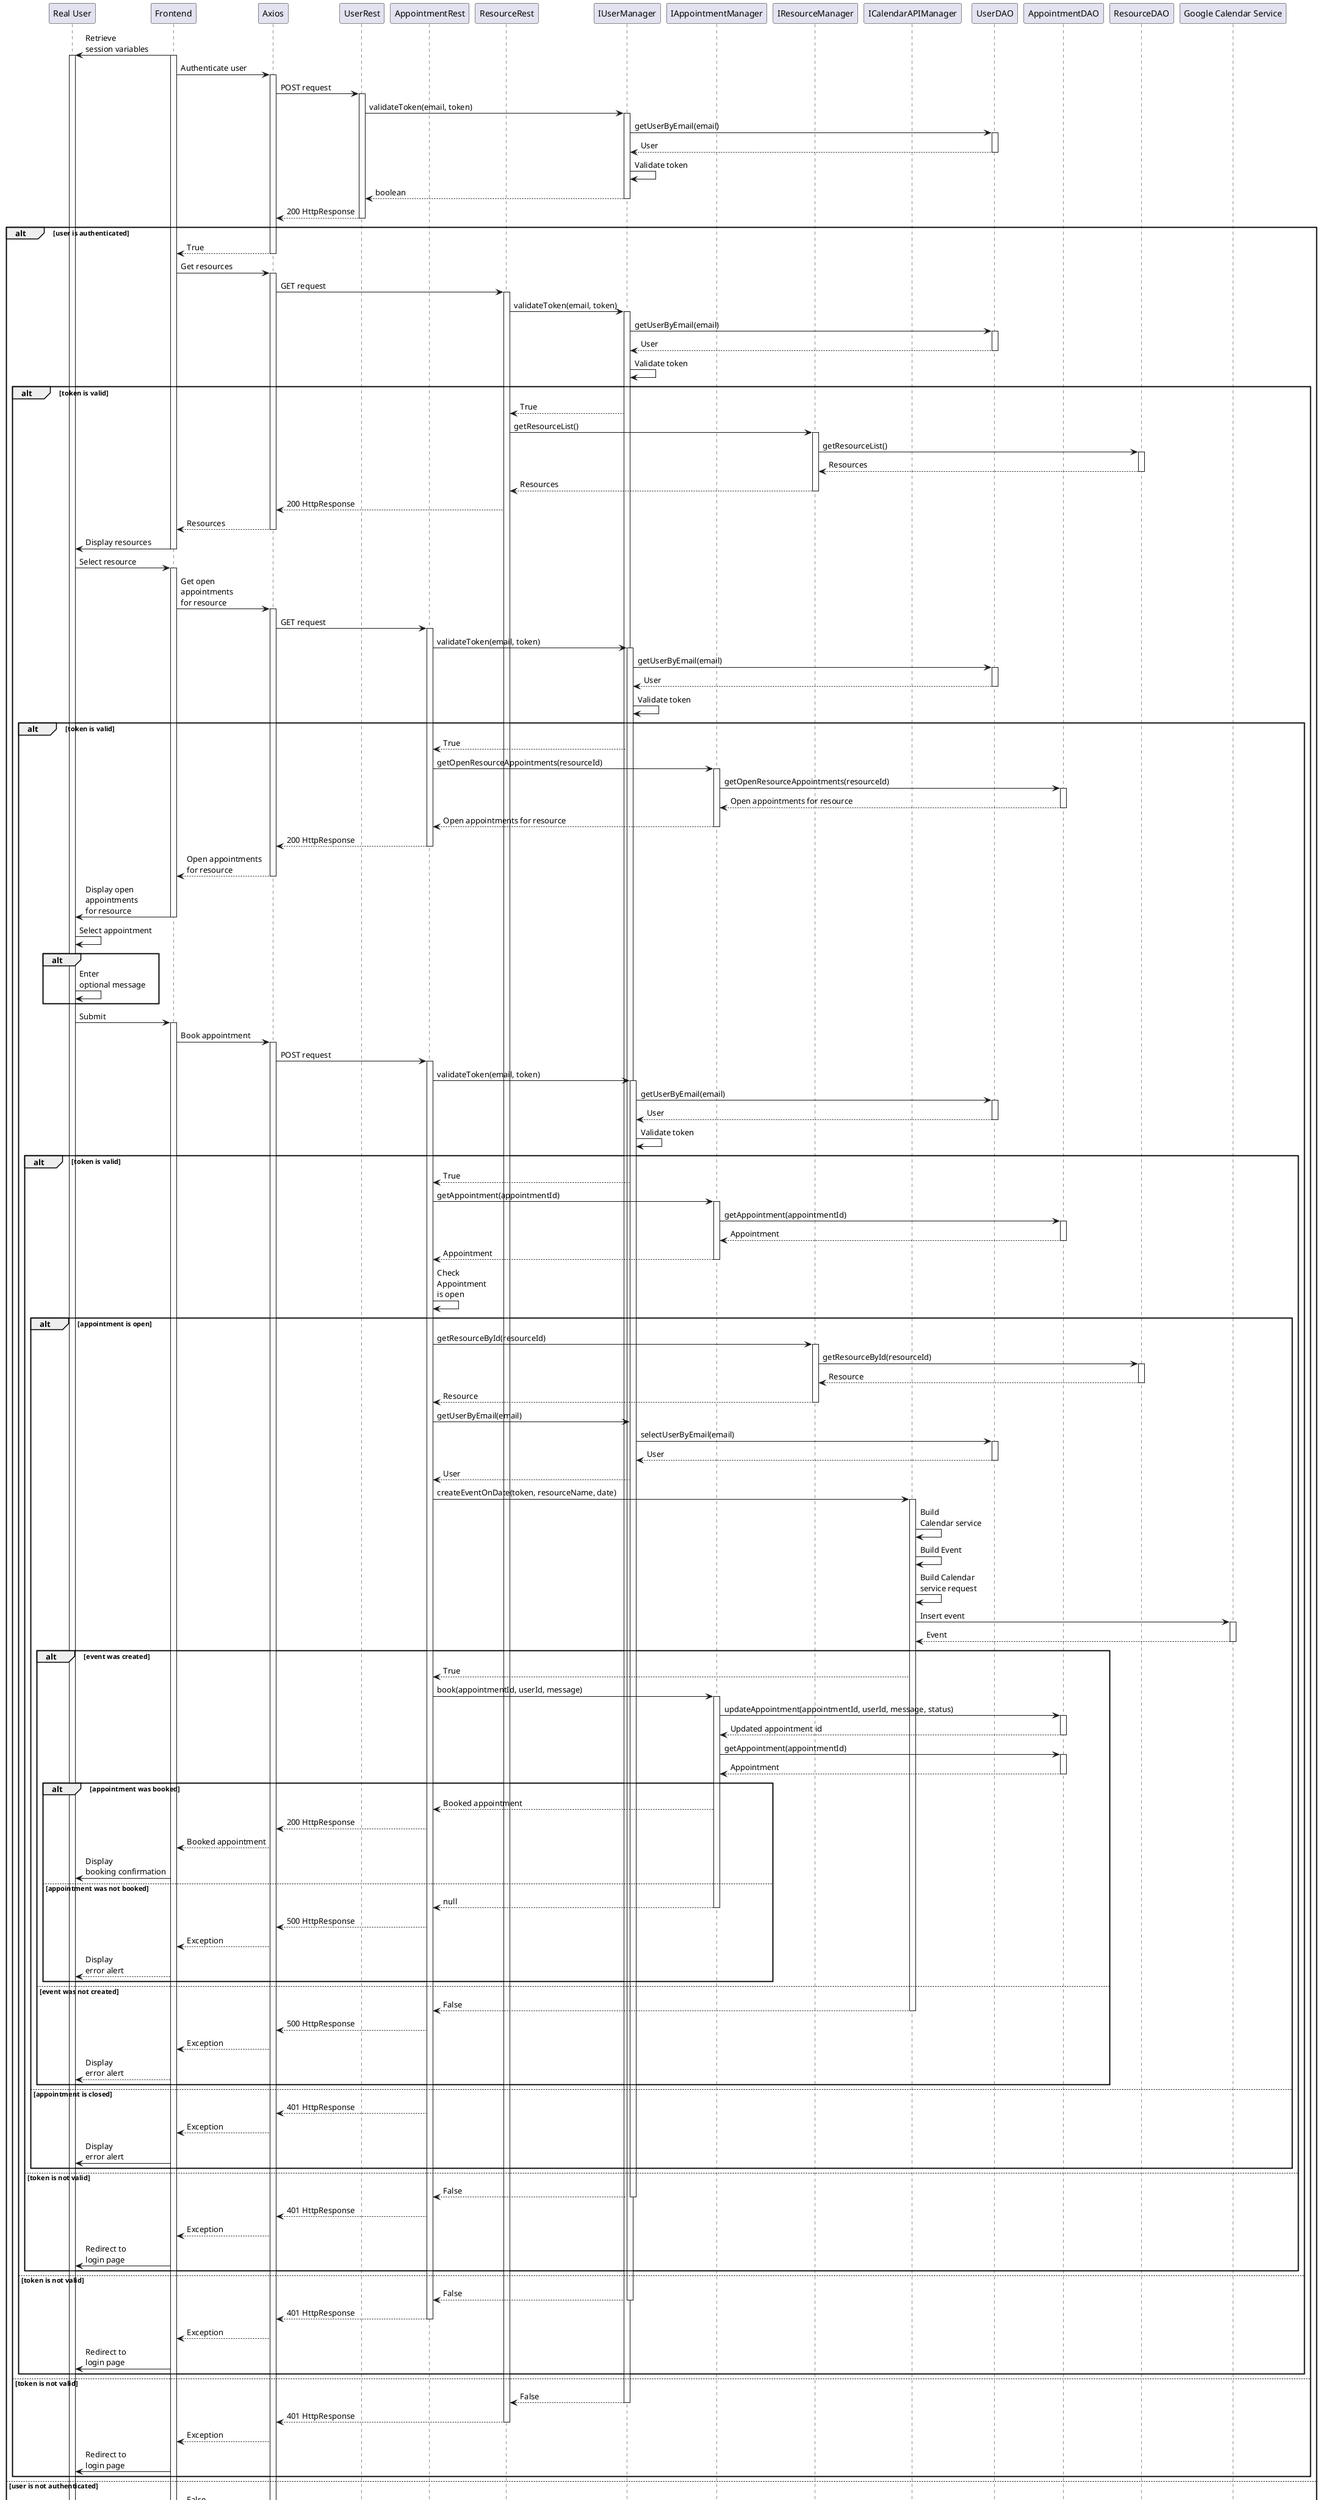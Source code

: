 @startuml

participant "Real User" order 1
participant Frontend order 2
participant Axios order 3
participant UserRest order 4
participant AppointmentRest order 5
participant ResourceRest order 6
participant IUserManager order 7
participant IAppointmentManager order 8
participant IResourceManager order 9
participant ICalendarAPIManager order 10
participant UserDAO order 11
participant AppointmentDAO order 12
participant ResourceDAO order 13
participant "Google Calendar Service" order 14

"Real User" <- Frontend: Retrieve\nsession variables
Activate "Real User"
Activate Frontend

Frontend -> Axios: Authenticate user
Activate Axios

Axios -> UserRest: POST request
Activate UserRest

UserRest -> IUserManager: validateToken(email, token)
Activate IUserManager

IUserManager -> UserDAO: getUserByEmail(email)
Activate UserDAO

IUserManager <-- UserDAO: User
Deactivate UserDAO

IUserManager -> IUserManager: Validate token

UserRest <-- IUserManager: boolean
Deactivate IUserManager

Axios <-- UserRest: 200 HttpResponse
Deactivate UserRest

alt user is authenticated
    Frontend <-- Axios: True
    Deactivate Axios

    Frontend -> Axios: Get resources
    Activate Axios

    Axios -> ResourceRest: GET request
    Activate ResourceRest

    ResourceRest -> IUserManager: validateToken(email, token)
    Activate IUserManager

    IUserManager -> UserDAO: getUserByEmail(email)
    Activate UserDAO

    IUserManager <-- UserDAO: User
    Deactivate UserDAO

    IUserManager -> IUserManager: Validate token

    alt token is valid
        ResourceRest <-- IUserManager: True
        ResourceRest -> IResourceManager: getResourceList()
        Activate IResourceManager

        IResourceManager -> ResourceDAO: getResourceList()
        Activate ResourceDAO

        IResourceManager <-- ResourceDAO: Resources
        Deactivate ResourceDAO

        ResourceRest <-- IResourceManager: Resources
        Deactivate IResourceManager

        Axios <-- ResourceRest: 200 HttpResponse

        Frontend <-- Axios: Resources
        Deactivate Axios

        "Real User" <- Frontend: Display resources
        Deactivate Frontend

        "Real User" -> Frontend: Select resource
        Activate Frontend

        Frontend -> Axios: Get open\nappointments\nfor resource
        Activate Axios

        Axios -> AppointmentRest: GET request
        Activate AppointmentRest

        AppointmentRest -> IUserManager: validateToken(email, token)
        Activate IUserManager

        IUserManager -> UserDAO: getUserByEmail(email)
        Activate UserDAO

        IUserManager <-- UserDAO: User
        Deactivate UserDAO

        IUserManager -> IUserManager: Validate token

        alt token is valid
            AppointmentRest <-- IUserManager: True
            AppointmentRest -> IAppointmentManager: getOpenResourceAppointments(resourceId)
            Activate IAppointmentManager

            IAppointmentManager -> AppointmentDAO: getOpenResourceAppointments(resourceId)
            Activate AppointmentDAO

            IAppointmentManager <-- AppointmentDAO: Open appointments for resource
            Deactivate AppointmentDAO

            AppointmentRest <-- IAppointmentManager: Open appointments for resource
            Deactivate IAppointmentManager

            Axios <-- AppointmentRest: 200 HttpResponse
            Deactivate AppointmentRest

            Frontend <-- Axios: Open appointments\nfor resource
            Deactivate Axios

            "Real User" <- Frontend: Display open\nappointments\nfor resource
            Deactivate Frontend

            "Real User" -> "Real User": Select appointment

            alt
                "Real User" -> "Real User": Enter\noptional message
            end

            "Real User" -> Frontend: Submit
            Activate Frontend

            Frontend -> Axios: Book appointment
            Activate Axios

            Axios -> AppointmentRest: POST request
            Activate AppointmentRest

            AppointmentRest -> IUserManager: validateToken(email, token)
            Activate IUserManager

            IUserManager -> UserDAO: getUserByEmail(email)
            Activate UserDAO

            IUserManager <-- UserDAO: User
            Deactivate UserDAO

            IUserManager -> IUserManager: Validate token

            alt token is valid
                AppointmentRest <-- IUserManager: True
                AppointmentRest -> IAppointmentManager: getAppointment(appointmentId)
                Activate IAppointmentManager

                IAppointmentManager -> AppointmentDAO: getAppointment(appointmentId)
                Activate AppointmentDAO

                IAppointmentManager <-- AppointmentDAO: Appointment
                Deactivate AppointmentDAO

                AppointmentRest <-- IAppointmentManager: Appointment
                Deactivate IAppointmentManager

                AppointmentRest -> AppointmentRest: Check\nAppointment\nis open

                alt appointment is open
                    AppointmentRest -> IResourceManager: getResourceById(resourceId)
                    Activate IResourceManager

                    IResourceManager -> ResourceDAO: getResourceById(resourceId)
                    Activate ResourceDAO

                    IResourceManager <-- ResourceDAO: Resource
                    Deactivate ResourceDAO

                    AppointmentRest <-- IResourceManager: Resource
                    Deactivate IResourceManager

                    AppointmentRest -> IUserManager: getUserByEmail(email)

                    IUserManager -> UserDAO: selectUserByEmail(email)
                    Activate UserDAO

                    IUserManager <-- UserDAO: User
                    Deactivate UserDAO

                    AppointmentRest <-- IUserManager: User
                    AppointmentRest -> ICalendarAPIManager: createEventOnDate(token, resourceName, date)
                    Activate ICalendarAPIManager

                    ICalendarAPIManager -> ICalendarAPIManager: Build\nCalendar service
                    ICalendarAPIManager -> ICalendarAPIManager: Build Event
                    ICalendarAPIManager -> ICalendarAPIManager: Build Calendar\nservice request
                    ICalendarAPIManager -> "Google Calendar Service": Insert event
                    Activate "Google Calendar Service"

                    ICalendarAPIManager <-- "Google Calendar Service": Event
                    Deactivate "Google Calendar Service"

                    alt event was created
                        AppointmentRest <-- ICalendarAPIManager: True
                        AppointmentRest -> IAppointmentManager: book(appointmentId, userId, message)
                        Activate IAppointmentManager

                        IAppointmentManager -> AppointmentDAO: updateAppointment(appointmentId, userId, message, status)
                        Activate AppointmentDAO

                        IAppointmentManager <-- AppointmentDAO: Updated appointment id
                        Deactivate AppointmentDAO

                        IAppointmentManager -> AppointmentDAO: getAppointment(appointmentId)
                        Activate AppointmentDAO

                        IAppointmentManager <-- AppointmentDAO: Appointment
                        Deactivate AppointmentDAO

                        alt appointment was booked
                            AppointmentRest <-- IAppointmentManager: Booked appointment

                            Axios <-- AppointmentRest: 200 HttpResponse

                            Frontend <-- Axios: Booked appointment

                            "Real User" <- Frontend: Display\nbooking confirmation

                        else appointment was not booked
                            AppointmentRest <-- IAppointmentManager: null
                            Deactivate IAppointmentManager

                            Axios <-- AppointmentRest: 500 HttpResponse

                            Frontend <-- Axios: Exception

                            "Real User" <-- Frontend: Display\nerror alert

                        end

                    else event was not created
                        AppointmentRest <-- ICalendarAPIManager: False
                        Deactivate ICalendarAPIManager

                        Axios <-- AppointmentRest: 500 HttpResponse

                        Frontend <-- Axios: Exception

                        "Real User" <-- Frontend: Display\nerror alert
                    end

                else appointment is closed
                    Axios <-- AppointmentRest: 401 HttpResponse

                    Frontend <-- Axios: Exception

                    "Real User" <- Frontend: Display\nerror alert
                end

            else token is not valid
                AppointmentRest <-- IUserManager: False
                Deactivate IUserManager

                Axios <-- AppointmentRest: 401 HttpResponse

                Frontend <-- Axios: Exception

                "Real User" <- Frontend: Redirect to\nlogin page
            end

        else token is not valid
            AppointmentRest <-- IUserManager: False
            Deactivate IUserManager

            Axios <-- AppointmentRest: 401 HttpResponse
            Deactivate AppointmentRest

            Frontend <-- Axios: Exception

            "Real User" <- Frontend: Redirect to\nlogin page
        end
    else token is not valid
        ResourceRest <-- IUserManager: False
        Deactivate IUserManager

        Axios <-- ResourceRest: 401 HttpResponse
        Deactivate ResourceRest

        Frontend <-- Axios: Exception

        "Real User" <- Frontend: Redirect to\nlogin page
    end

else user is not authenticated
    Frontend <-- Axios: False
    Deactivate Axios

    "Real User" <- Frontend: Redirect to\nlogin page
    Deactivate Frontend
end

Deactivate "Real User"

@enduml
